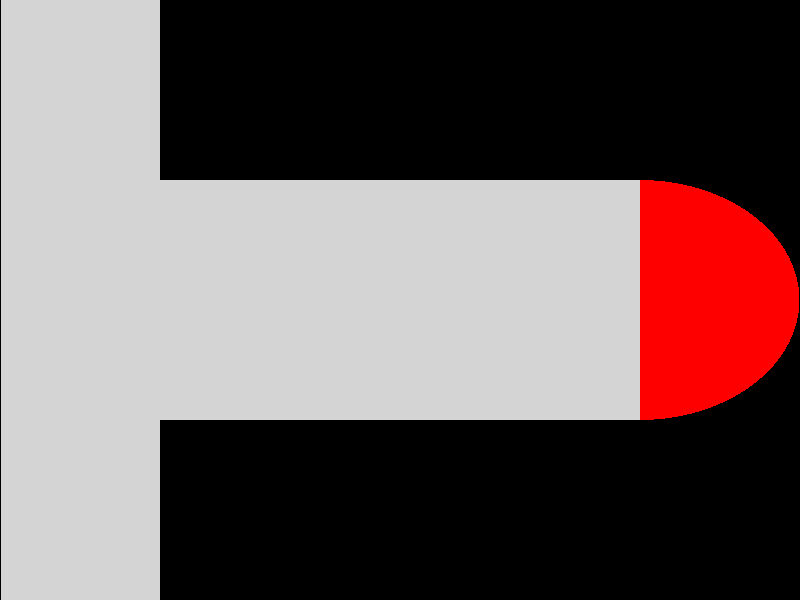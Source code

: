 #version 3.7;
global_settings {charset utf8 assumed_gamma 1.0}

#include "colors.inc"
#include "textures.inc"

camera {
  orthographic
  location <0,100,0>
  look_at <0,0,0>
}

background {color rgbt <0,0,0,1>}

union {
  #if (clock < 0.5)
  sphere { <24,0,0>,16 texture {NBglass} pigment {rgbf <2,0,clock*4,0.5>} finish {phong .2 reflection {.3}}}
  #else
  sphere { <24,0,0>,16 texture {NBglass} pigment {rgbf <2,0,2-(clock-0.5)*4,0.5>} finish {phong .2 reflection {.3}}}
  #end
  cylinder { <-40,0,0>, <24,0,0>,16 texture {Chrome_Metal} }
  box { <-40,-40,-1>, <-24,40,1> texture {Chrome_Metal} }
  box { <-40,-40,-1>, <-24,40,1> texture {Chrome_Metal} rotate x*90}
  rotate x*90*clock*0.9375 scale <1.66,1,1.25> 
}

light_source {<100,120,130> White*2}
